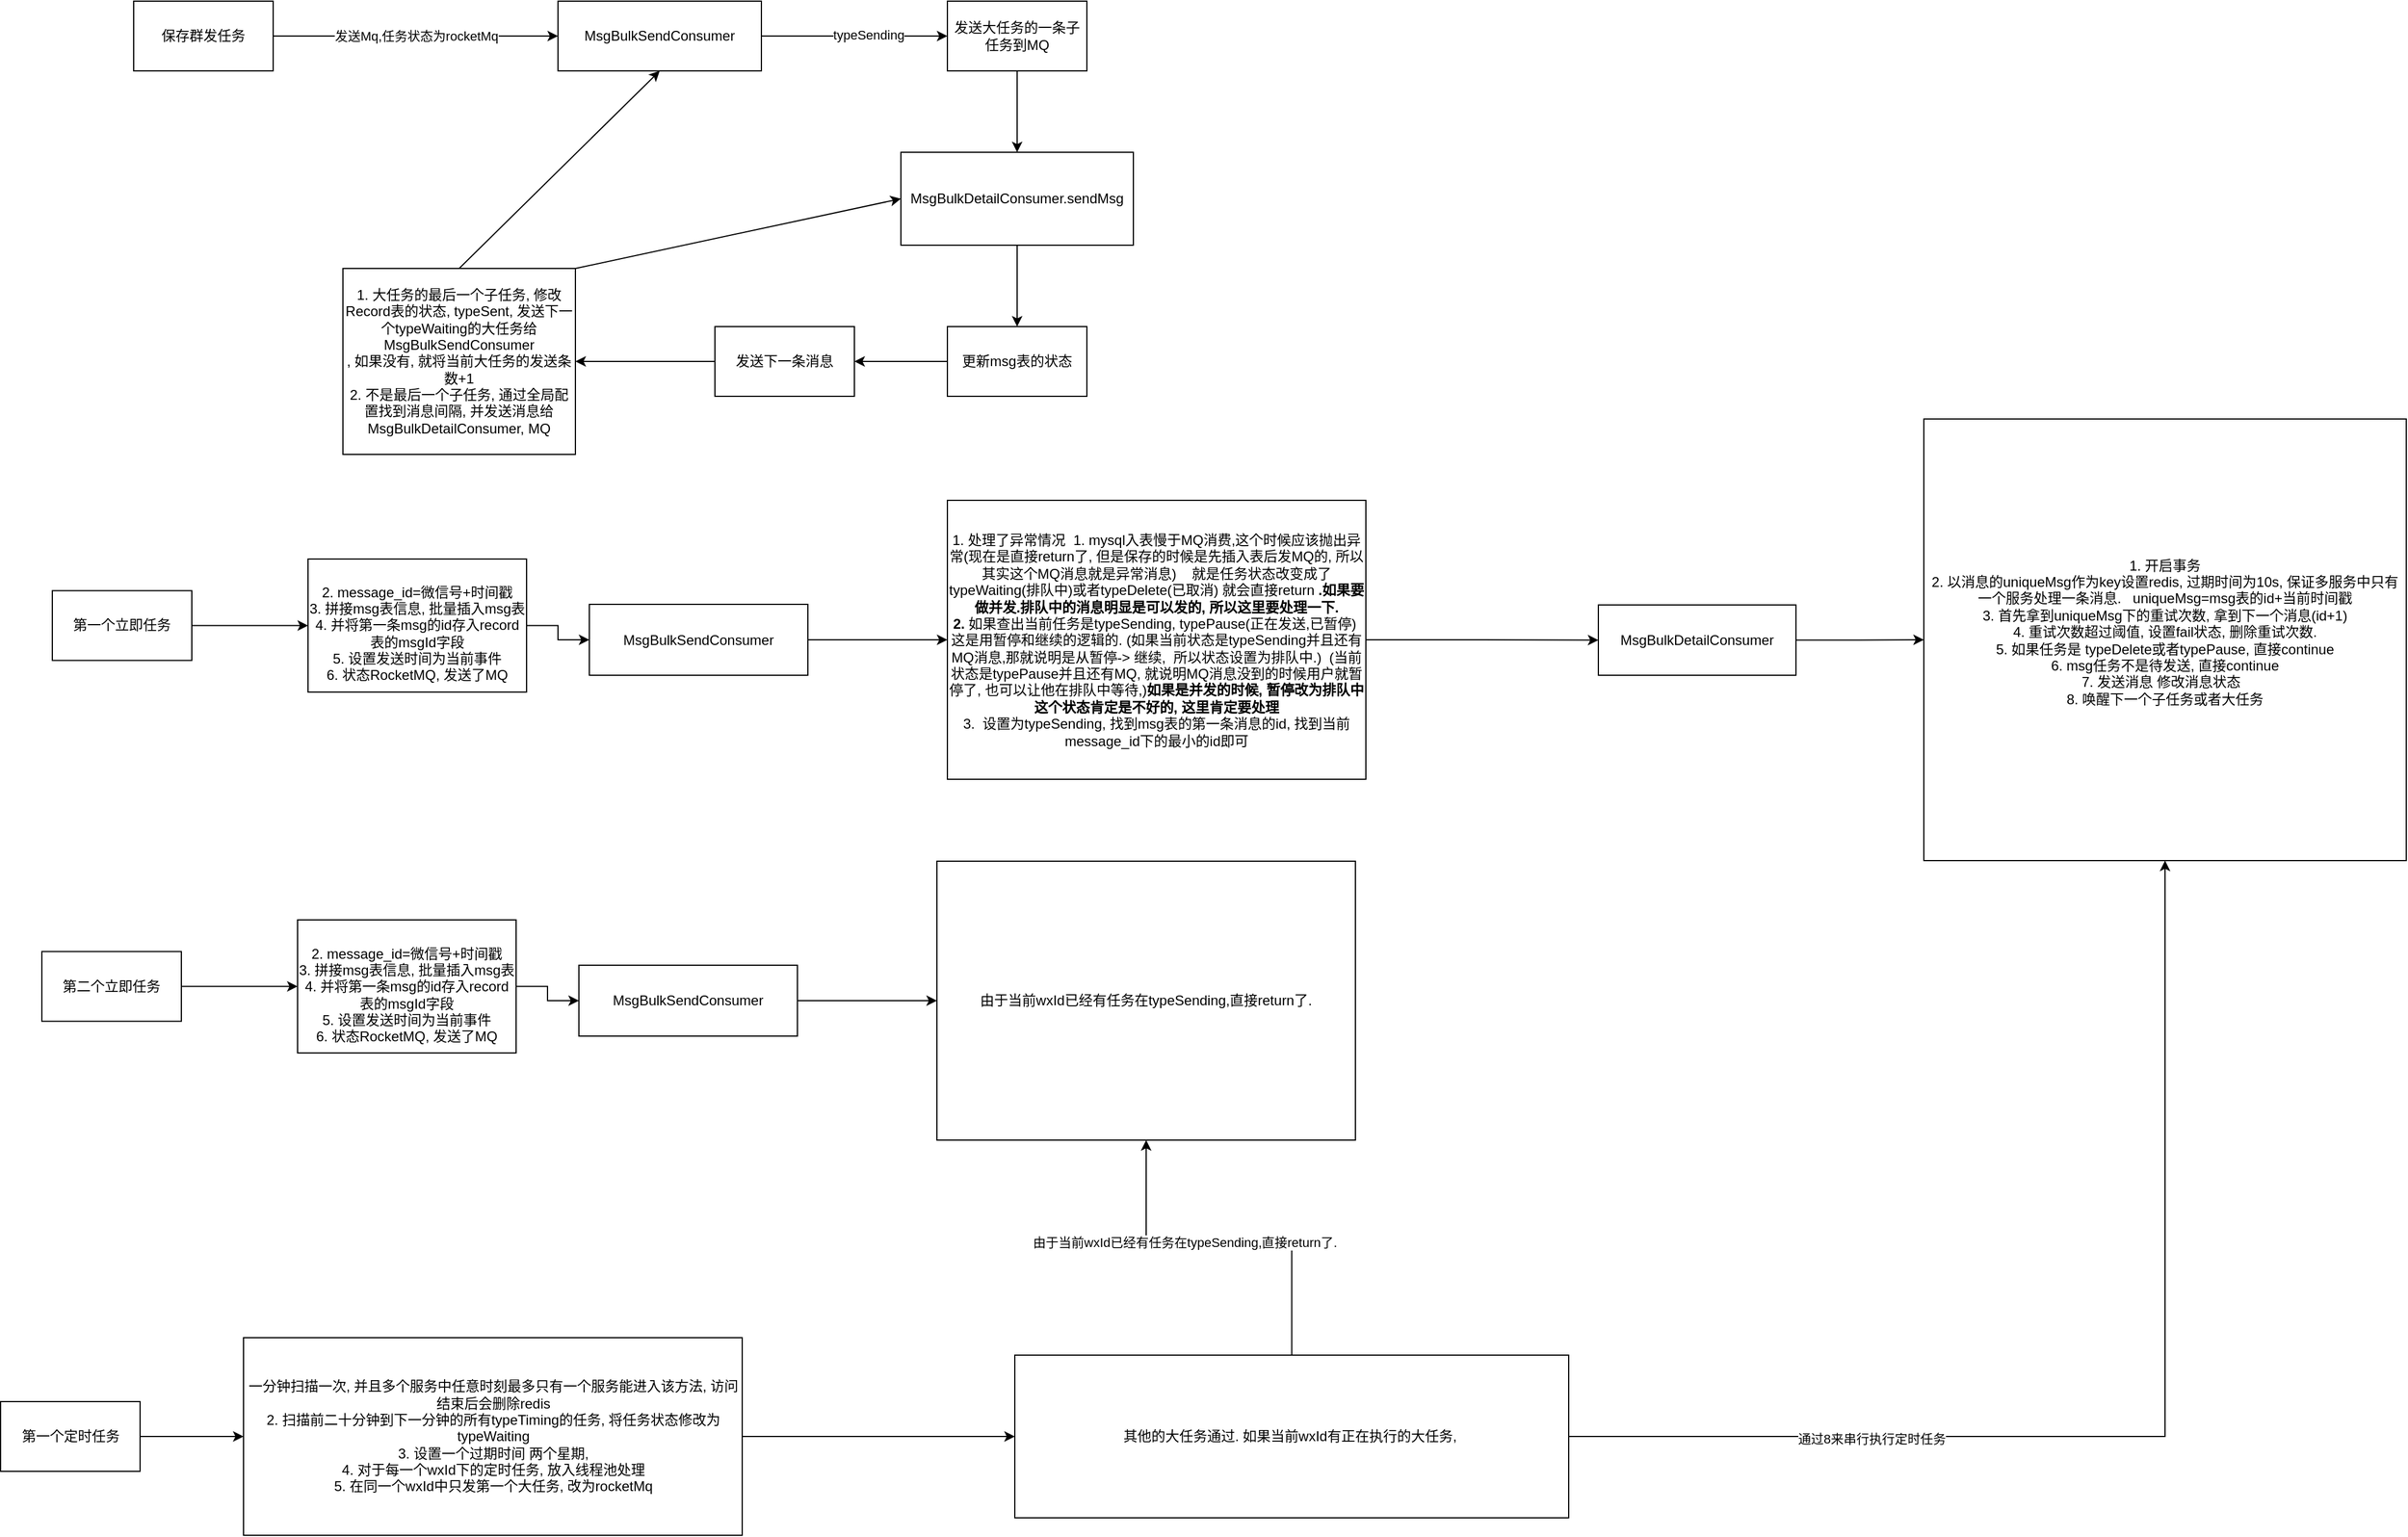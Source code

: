 <mxfile version="21.7.0" type="github">
  <diagram name="第 1 页" id="_jbqG42ynAipyEUHrYhT">
    <mxGraphModel dx="3340" dy="1067" grid="1" gridSize="10" guides="1" tooltips="1" connect="1" arrows="1" fold="1" page="1" pageScale="1" pageWidth="1169" pageHeight="827" math="0" shadow="0">
      <root>
        <mxCell id="0" />
        <mxCell id="1" parent="0" />
        <mxCell id="DSpzE5suGisKfg1SqeY_-3" value="发送Mq,任务状态为rocketMq" style="edgeStyle=orthogonalEdgeStyle;rounded=0;orthogonalLoop=1;jettySize=auto;html=1;" parent="1" source="DSpzE5suGisKfg1SqeY_-1" target="DSpzE5suGisKfg1SqeY_-2" edge="1">
          <mxGeometry relative="1" as="geometry" />
        </mxCell>
        <mxCell id="DSpzE5suGisKfg1SqeY_-1" value="保存群发任务" style="rounded=0;whiteSpace=wrap;html=1;" parent="1" vertex="1">
          <mxGeometry x="100" y="140" width="120" height="60" as="geometry" />
        </mxCell>
        <mxCell id="DSpzE5suGisKfg1SqeY_-5" value="" style="edgeStyle=orthogonalEdgeStyle;rounded=0;orthogonalLoop=1;jettySize=auto;html=1;" parent="1" source="DSpzE5suGisKfg1SqeY_-2" target="DSpzE5suGisKfg1SqeY_-4" edge="1">
          <mxGeometry relative="1" as="geometry" />
        </mxCell>
        <mxCell id="DSpzE5suGisKfg1SqeY_-6" value="typeSending" style="edgeLabel;html=1;align=center;verticalAlign=middle;resizable=0;points=[];" parent="DSpzE5suGisKfg1SqeY_-5" vertex="1" connectable="0">
          <mxGeometry x="0.153" y="1" relative="1" as="geometry">
            <mxPoint as="offset" />
          </mxGeometry>
        </mxCell>
        <mxCell id="DSpzE5suGisKfg1SqeY_-2" value="MsgBulkSendConsumer" style="whiteSpace=wrap;html=1;rounded=0;" parent="1" vertex="1">
          <mxGeometry x="465" y="140" width="175" height="60" as="geometry" />
        </mxCell>
        <mxCell id="DSpzE5suGisKfg1SqeY_-8" value="" style="edgeStyle=orthogonalEdgeStyle;rounded=0;orthogonalLoop=1;jettySize=auto;html=1;" parent="1" source="DSpzE5suGisKfg1SqeY_-4" target="DSpzE5suGisKfg1SqeY_-7" edge="1">
          <mxGeometry relative="1" as="geometry" />
        </mxCell>
        <mxCell id="DSpzE5suGisKfg1SqeY_-4" value="发送大任务的一条子任务到MQ" style="whiteSpace=wrap;html=1;rounded=0;" parent="1" vertex="1">
          <mxGeometry x="800" y="140" width="120" height="60" as="geometry" />
        </mxCell>
        <mxCell id="DSpzE5suGisKfg1SqeY_-10" value="" style="edgeStyle=orthogonalEdgeStyle;rounded=0;orthogonalLoop=1;jettySize=auto;html=1;" parent="1" source="DSpzE5suGisKfg1SqeY_-7" target="DSpzE5suGisKfg1SqeY_-9" edge="1">
          <mxGeometry relative="1" as="geometry" />
        </mxCell>
        <mxCell id="DSpzE5suGisKfg1SqeY_-7" value="MsgBulkDetailConsumer.sendMsg" style="whiteSpace=wrap;html=1;rounded=0;" parent="1" vertex="1">
          <mxGeometry x="760" y="270" width="200" height="80" as="geometry" />
        </mxCell>
        <mxCell id="DSpzE5suGisKfg1SqeY_-12" value="" style="edgeStyle=orthogonalEdgeStyle;rounded=0;orthogonalLoop=1;jettySize=auto;html=1;" parent="1" source="DSpzE5suGisKfg1SqeY_-9" target="DSpzE5suGisKfg1SqeY_-11" edge="1">
          <mxGeometry relative="1" as="geometry" />
        </mxCell>
        <mxCell id="DSpzE5suGisKfg1SqeY_-9" value="更新msg表的状态" style="whiteSpace=wrap;html=1;rounded=0;" parent="1" vertex="1">
          <mxGeometry x="800" y="420" width="120" height="60" as="geometry" />
        </mxCell>
        <mxCell id="DSpzE5suGisKfg1SqeY_-14" value="" style="edgeStyle=orthogonalEdgeStyle;rounded=0;orthogonalLoop=1;jettySize=auto;html=1;" parent="1" source="DSpzE5suGisKfg1SqeY_-11" target="DSpzE5suGisKfg1SqeY_-13" edge="1">
          <mxGeometry relative="1" as="geometry" />
        </mxCell>
        <mxCell id="DSpzE5suGisKfg1SqeY_-11" value="发送下一条消息" style="whiteSpace=wrap;html=1;rounded=0;" parent="1" vertex="1">
          <mxGeometry x="600" y="420" width="120" height="60" as="geometry" />
        </mxCell>
        <mxCell id="DSpzE5suGisKfg1SqeY_-13" value="1. 大任务的最后一个子任务, 修改Record表的状态,&amp;nbsp;typeSent, 发送下一个typeWaiting的大任务给MsgBulkSendConsumer&lt;br&gt;, 如果没有, 就将当前大任务的发送条数+1&lt;br&gt;2. 不是最后一个子任务, 通过全局配置找到消息间隔, 并发送消息给MsgBulkDetailConsumer,&amp;nbsp;&lt;span style=&quot;background-color: initial;&quot;&gt;MQ&lt;/span&gt;" style="whiteSpace=wrap;html=1;rounded=0;" parent="1" vertex="1">
          <mxGeometry x="280" y="370" width="200" height="160" as="geometry" />
        </mxCell>
        <mxCell id="DSpzE5suGisKfg1SqeY_-15" value="" style="endArrow=classic;html=1;rounded=0;exitX=0.5;exitY=0;exitDx=0;exitDy=0;entryX=0.5;entryY=1;entryDx=0;entryDy=0;" parent="1" source="DSpzE5suGisKfg1SqeY_-13" target="DSpzE5suGisKfg1SqeY_-2" edge="1">
          <mxGeometry width="50" height="50" relative="1" as="geometry">
            <mxPoint x="560" y="290" as="sourcePoint" />
            <mxPoint x="610" y="240" as="targetPoint" />
          </mxGeometry>
        </mxCell>
        <mxCell id="DSpzE5suGisKfg1SqeY_-16" value="" style="endArrow=classic;html=1;rounded=0;exitX=1;exitY=0;exitDx=0;exitDy=0;entryX=0;entryY=0.5;entryDx=0;entryDy=0;" parent="1" source="DSpzE5suGisKfg1SqeY_-13" target="DSpzE5suGisKfg1SqeY_-7" edge="1">
          <mxGeometry width="50" height="50" relative="1" as="geometry">
            <mxPoint x="560" y="290" as="sourcePoint" />
            <mxPoint x="610" y="240" as="targetPoint" />
          </mxGeometry>
        </mxCell>
        <mxCell id="eZgHUBhp_SpL1jb25tz2-3" value="" style="edgeStyle=orthogonalEdgeStyle;rounded=0;orthogonalLoop=1;jettySize=auto;html=1;" edge="1" parent="1" source="eZgHUBhp_SpL1jb25tz2-1" target="eZgHUBhp_SpL1jb25tz2-2">
          <mxGeometry relative="1" as="geometry" />
        </mxCell>
        <mxCell id="eZgHUBhp_SpL1jb25tz2-1" value="第一个立即任务" style="rounded=0;whiteSpace=wrap;html=1;" vertex="1" parent="1">
          <mxGeometry x="30" y="647.25" width="120" height="60" as="geometry" />
        </mxCell>
        <mxCell id="eZgHUBhp_SpL1jb25tz2-5" value="" style="edgeStyle=orthogonalEdgeStyle;rounded=0;orthogonalLoop=1;jettySize=auto;html=1;" edge="1" parent="1" source="eZgHUBhp_SpL1jb25tz2-2" target="eZgHUBhp_SpL1jb25tz2-4">
          <mxGeometry relative="1" as="geometry" />
        </mxCell>
        <mxCell id="eZgHUBhp_SpL1jb25tz2-2" value="&lt;br&gt;2. message_id=微信号+时间戳&lt;br&gt;3. 拼接msg表信息, 批量插入msg表&lt;br&gt;4. 并将第一条msg的id存入record表的msgId字段&lt;br&gt;5. 设置发送时间为当前事件&lt;br&gt;6. 状态RocketMQ, 发送了MQ" style="whiteSpace=wrap;html=1;rounded=0;" vertex="1" parent="1">
          <mxGeometry x="250" y="620" width="188" height="114.5" as="geometry" />
        </mxCell>
        <mxCell id="eZgHUBhp_SpL1jb25tz2-7" value="" style="edgeStyle=orthogonalEdgeStyle;rounded=0;orthogonalLoop=1;jettySize=auto;html=1;" edge="1" parent="1" source="eZgHUBhp_SpL1jb25tz2-4" target="eZgHUBhp_SpL1jb25tz2-6">
          <mxGeometry relative="1" as="geometry" />
        </mxCell>
        <mxCell id="eZgHUBhp_SpL1jb25tz2-4" value="MsgBulkSendConsumer" style="whiteSpace=wrap;html=1;rounded=0;" vertex="1" parent="1">
          <mxGeometry x="492" y="659" width="188" height="61" as="geometry" />
        </mxCell>
        <mxCell id="eZgHUBhp_SpL1jb25tz2-17" value="" style="edgeStyle=orthogonalEdgeStyle;rounded=0;orthogonalLoop=1;jettySize=auto;html=1;" edge="1" parent="1" source="eZgHUBhp_SpL1jb25tz2-6" target="eZgHUBhp_SpL1jb25tz2-16">
          <mxGeometry relative="1" as="geometry" />
        </mxCell>
        <mxCell id="eZgHUBhp_SpL1jb25tz2-6" value="1. 处理了异常情况&amp;nbsp; 1. mysql入表慢于MQ消费,这个时候应该抛出异常(现在是直接return了, 但是保存的时候是先插入表后发MQ的, 所以其实这个MQ消息就是异常消息)&amp;nbsp; &amp;nbsp; 就是任务状态改变成了typeWaiting(排队中)或者typeDelete(已取消) 就会直接return &lt;b&gt;.如果要做并发.排队中的消息明显是可以发的, 所以这里要处理一下.&lt;br&gt;2. &lt;/b&gt;如果查出当前任务是typeSending,&amp;nbsp;typePause(正在发送,已暂停)&amp;nbsp; 这是用暂停和继续的逻辑的. (如果当前状态是typeSending并且还有MQ消息,那就说明是从暂停-&amp;gt; 继续,&amp;nbsp; 所以状态设置为排队中.)&amp;nbsp; (当前状态是typePause并且还有MQ, 就说明MQ消息没到的时候用户就暂停了, 也可以让他在排队中等待,)&lt;b&gt;如果是并发的时候, 暂停改为排队中这个状态肯定是不好的, 这里肯定要处理&lt;/b&gt;&lt;br&gt;3.&amp;nbsp; 设置为typeSending, 找到msg表的第一条消息的id, 找到当前message_id下的最小的id即可" style="whiteSpace=wrap;html=1;rounded=0;" vertex="1" parent="1">
          <mxGeometry x="800" y="569.5" width="360" height="240" as="geometry" />
        </mxCell>
        <mxCell id="eZgHUBhp_SpL1jb25tz2-9" value="" style="edgeStyle=orthogonalEdgeStyle;rounded=0;orthogonalLoop=1;jettySize=auto;html=1;" edge="1" parent="1" source="eZgHUBhp_SpL1jb25tz2-10" target="eZgHUBhp_SpL1jb25tz2-12">
          <mxGeometry relative="1" as="geometry" />
        </mxCell>
        <mxCell id="eZgHUBhp_SpL1jb25tz2-10" value="第二个立即任务" style="rounded=0;whiteSpace=wrap;html=1;" vertex="1" parent="1">
          <mxGeometry x="21" y="957.75" width="120" height="60" as="geometry" />
        </mxCell>
        <mxCell id="eZgHUBhp_SpL1jb25tz2-11" value="" style="edgeStyle=orthogonalEdgeStyle;rounded=0;orthogonalLoop=1;jettySize=auto;html=1;" edge="1" parent="1" source="eZgHUBhp_SpL1jb25tz2-12" target="eZgHUBhp_SpL1jb25tz2-14">
          <mxGeometry relative="1" as="geometry" />
        </mxCell>
        <mxCell id="eZgHUBhp_SpL1jb25tz2-12" value="&lt;br&gt;2. message_id=微信号+时间戳&lt;br&gt;3. 拼接msg表信息, 批量插入msg表&lt;br&gt;4. 并将第一条msg的id存入record表的msgId字段&lt;br&gt;5. 设置发送时间为当前事件&lt;br&gt;6. 状态RocketMQ, 发送了MQ" style="whiteSpace=wrap;html=1;rounded=0;" vertex="1" parent="1">
          <mxGeometry x="241" y="930.5" width="188" height="114.5" as="geometry" />
        </mxCell>
        <mxCell id="eZgHUBhp_SpL1jb25tz2-13" value="" style="edgeStyle=orthogonalEdgeStyle;rounded=0;orthogonalLoop=1;jettySize=auto;html=1;" edge="1" parent="1" source="eZgHUBhp_SpL1jb25tz2-14" target="eZgHUBhp_SpL1jb25tz2-15">
          <mxGeometry relative="1" as="geometry" />
        </mxCell>
        <mxCell id="eZgHUBhp_SpL1jb25tz2-14" value="MsgBulkSendConsumer" style="whiteSpace=wrap;html=1;rounded=0;" vertex="1" parent="1">
          <mxGeometry x="483" y="969.5" width="188" height="61" as="geometry" />
        </mxCell>
        <mxCell id="eZgHUBhp_SpL1jb25tz2-15" value="由于当前wxId已经有任务在typeSending,直接return了." style="whiteSpace=wrap;html=1;rounded=0;" vertex="1" parent="1">
          <mxGeometry x="791" y="880" width="360" height="240" as="geometry" />
        </mxCell>
        <mxCell id="eZgHUBhp_SpL1jb25tz2-19" value="" style="edgeStyle=orthogonalEdgeStyle;rounded=0;orthogonalLoop=1;jettySize=auto;html=1;" edge="1" parent="1" source="eZgHUBhp_SpL1jb25tz2-16" target="eZgHUBhp_SpL1jb25tz2-18">
          <mxGeometry relative="1" as="geometry" />
        </mxCell>
        <mxCell id="eZgHUBhp_SpL1jb25tz2-16" value="MsgBulkDetailConsumer" style="whiteSpace=wrap;html=1;rounded=0;" vertex="1" parent="1">
          <mxGeometry x="1360" y="659.5" width="170" height="60.5" as="geometry" />
        </mxCell>
        <mxCell id="eZgHUBhp_SpL1jb25tz2-18" value="1. 开启事务&lt;br&gt;2. 以消息的uniqueMsg作为key设置redis, 过期时间为10s, 保证多服务中只有一个服务处理一条消息.&amp;nbsp; &amp;nbsp;uniqueMsg=msg表的id+当前时间戳&lt;br&gt;3. 首先拿到uniqueMsg下的重试次数, 拿到下一个消息(id+1)&lt;br&gt;4. 重试次数超过阈值, 设置fail状态, 删除重试次数.&lt;br&gt;5. 如果任务是&amp;nbsp;typeDelete或者typePause, 直接continue&lt;br&gt;6. msg任务不是待发送, 直接continue&lt;br&gt;&lt;span style=&quot;background-color: initial;&quot;&gt;7. 发送消息 修改消息状态&amp;nbsp;&amp;nbsp;&lt;br&gt;8. 唤醒下一个子任务或者大任务&lt;br&gt;&amp;nbsp; &amp;nbsp;&amp;nbsp;&lt;/span&gt;" style="whiteSpace=wrap;html=1;rounded=0;" vertex="1" parent="1">
          <mxGeometry x="1640" y="499.5" width="415" height="380" as="geometry" />
        </mxCell>
        <mxCell id="eZgHUBhp_SpL1jb25tz2-22" value="" style="edgeStyle=orthogonalEdgeStyle;rounded=0;orthogonalLoop=1;jettySize=auto;html=1;" edge="1" parent="1" source="eZgHUBhp_SpL1jb25tz2-20" target="eZgHUBhp_SpL1jb25tz2-21">
          <mxGeometry relative="1" as="geometry" />
        </mxCell>
        <mxCell id="eZgHUBhp_SpL1jb25tz2-20" value="第一个定时任务" style="rounded=0;whiteSpace=wrap;html=1;" vertex="1" parent="1">
          <mxGeometry x="-14.5" y="1345" width="120" height="60" as="geometry" />
        </mxCell>
        <mxCell id="eZgHUBhp_SpL1jb25tz2-24" value="" style="edgeStyle=orthogonalEdgeStyle;rounded=0;orthogonalLoop=1;jettySize=auto;html=1;" edge="1" parent="1" source="eZgHUBhp_SpL1jb25tz2-21" target="eZgHUBhp_SpL1jb25tz2-23">
          <mxGeometry relative="1" as="geometry" />
        </mxCell>
        <mxCell id="eZgHUBhp_SpL1jb25tz2-21" value="一分钟扫描一次, 并且多个服务中任意时刻最多只有一个服务能进入该方法, 访问结束后会删除redis&lt;br&gt;2. 扫描前二十分钟到下一分钟的所有typeTiming的任务, 将任务状态修改为typeWaiting&lt;br&gt;3. 设置一个过期时间 两个星期, &lt;br&gt;4. 对于每一个wxId下的定时任务, 放入线程池处理&lt;br&gt;5. 在同一个wxId中只发第一个大任务, 改为rocketMq" style="whiteSpace=wrap;html=1;rounded=0;" vertex="1" parent="1">
          <mxGeometry x="194.5" y="1290" width="429" height="170" as="geometry" />
        </mxCell>
        <mxCell id="eZgHUBhp_SpL1jb25tz2-26" value="" style="edgeStyle=orthogonalEdgeStyle;rounded=0;orthogonalLoop=1;jettySize=auto;html=1;entryX=0.5;entryY=1;entryDx=0;entryDy=0;" edge="1" parent="1" source="eZgHUBhp_SpL1jb25tz2-23" target="eZgHUBhp_SpL1jb25tz2-18">
          <mxGeometry relative="1" as="geometry">
            <mxPoint x="1592.75" y="1375" as="targetPoint" />
          </mxGeometry>
        </mxCell>
        <mxCell id="eZgHUBhp_SpL1jb25tz2-27" value="通过8来串行执行定时任务" style="edgeLabel;html=1;align=center;verticalAlign=middle;resizable=0;points=[];" vertex="1" connectable="0" parent="eZgHUBhp_SpL1jb25tz2-26">
          <mxGeometry x="-0.482" y="-2" relative="1" as="geometry">
            <mxPoint x="-1" as="offset" />
          </mxGeometry>
        </mxCell>
        <mxCell id="eZgHUBhp_SpL1jb25tz2-28" style="edgeStyle=orthogonalEdgeStyle;rounded=0;orthogonalLoop=1;jettySize=auto;html=1;" edge="1" parent="1" source="eZgHUBhp_SpL1jb25tz2-23" target="eZgHUBhp_SpL1jb25tz2-15">
          <mxGeometry relative="1" as="geometry" />
        </mxCell>
        <mxCell id="eZgHUBhp_SpL1jb25tz2-29" value="由于当前wxId已经有任务在typeSending,直接return了." style="edgeLabel;html=1;align=center;verticalAlign=middle;resizable=0;points=[];" vertex="1" connectable="0" parent="eZgHUBhp_SpL1jb25tz2-28">
          <mxGeometry x="0.188" y="-5" relative="1" as="geometry">
            <mxPoint x="-1" as="offset" />
          </mxGeometry>
        </mxCell>
        <mxCell id="eZgHUBhp_SpL1jb25tz2-23" value="其他的大任务通过. 如果当前wxId有正在执行的大任务,&amp;nbsp;" style="whiteSpace=wrap;html=1;rounded=0;" vertex="1" parent="1">
          <mxGeometry x="858" y="1305" width="476.5" height="140" as="geometry" />
        </mxCell>
      </root>
    </mxGraphModel>
  </diagram>
</mxfile>
